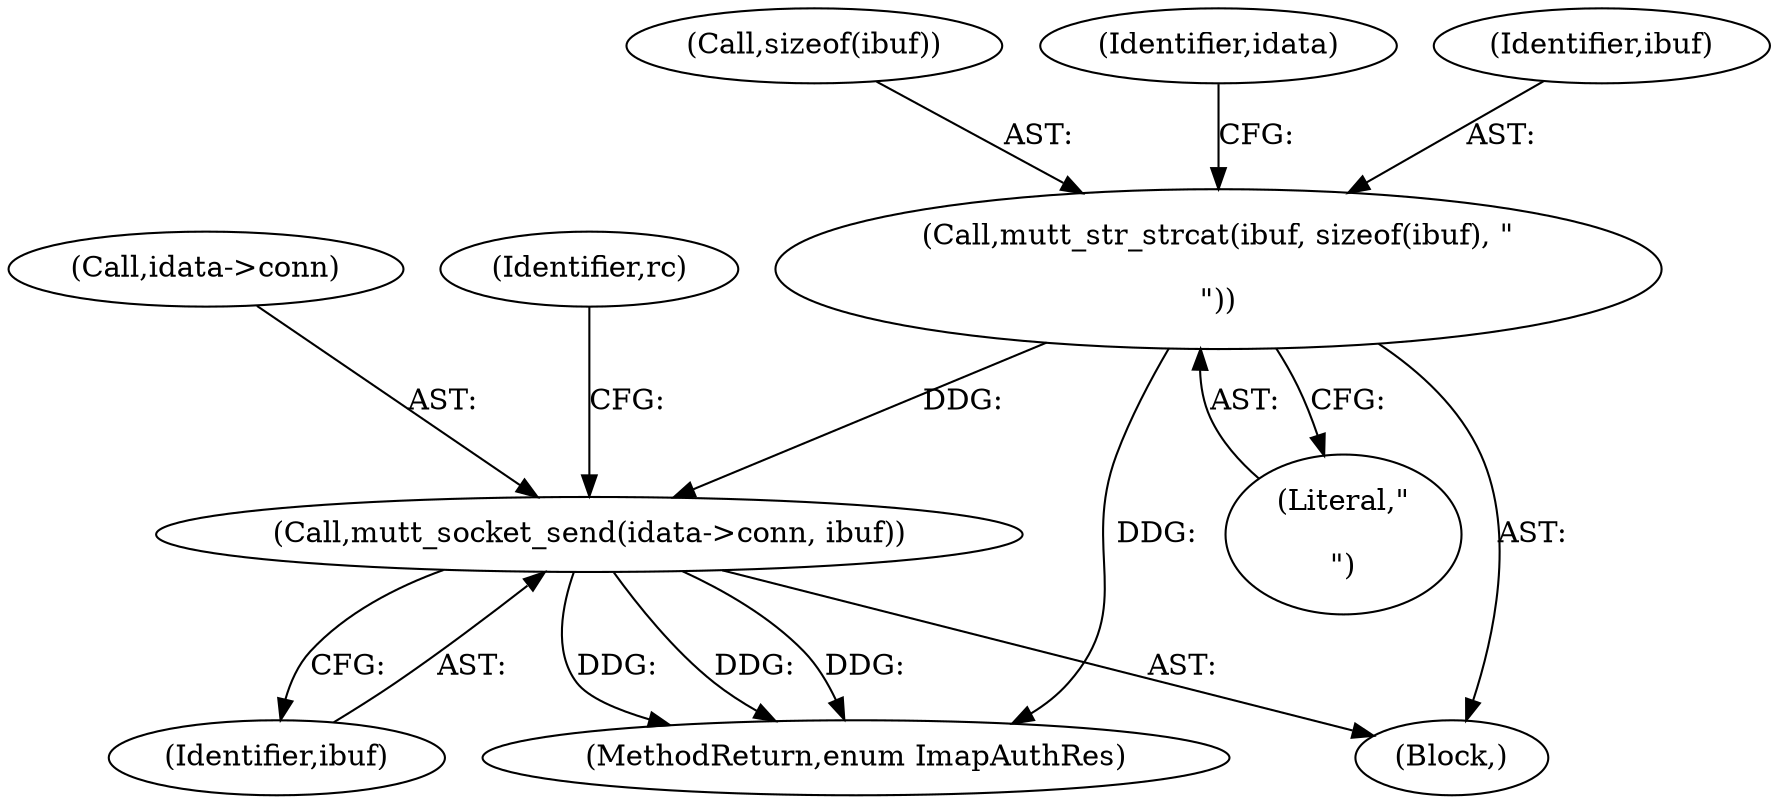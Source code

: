 digraph "0_neomutt_6f163e07ae68654d7ac5268cbb7565f6df79ad85@API" {
"1000247" [label="(Call,mutt_socket_send(idata->conn, ibuf))"];
"1000242" [label="(Call,mutt_str_strcat(ibuf, sizeof(ibuf), \"\r\n\"))"];
"1000247" [label="(Call,mutt_socket_send(idata->conn, ibuf))"];
"1000246" [label="(Literal,\"\r\n\")"];
"1000244" [label="(Call,sizeof(ibuf))"];
"1000249" [label="(Identifier,idata)"];
"1000282" [label="(MethodReturn,enum ImapAuthRes)"];
"1000243" [label="(Identifier,ibuf)"];
"1000254" [label="(Identifier,rc)"];
"1000108" [label="(Block,)"];
"1000242" [label="(Call,mutt_str_strcat(ibuf, sizeof(ibuf), \"\r\n\"))"];
"1000251" [label="(Identifier,ibuf)"];
"1000248" [label="(Call,idata->conn)"];
"1000247" -> "1000108"  [label="AST: "];
"1000247" -> "1000251"  [label="CFG: "];
"1000248" -> "1000247"  [label="AST: "];
"1000251" -> "1000247"  [label="AST: "];
"1000254" -> "1000247"  [label="CFG: "];
"1000247" -> "1000282"  [label="DDG: "];
"1000247" -> "1000282"  [label="DDG: "];
"1000247" -> "1000282"  [label="DDG: "];
"1000242" -> "1000247"  [label="DDG: "];
"1000242" -> "1000108"  [label="AST: "];
"1000242" -> "1000246"  [label="CFG: "];
"1000243" -> "1000242"  [label="AST: "];
"1000244" -> "1000242"  [label="AST: "];
"1000246" -> "1000242"  [label="AST: "];
"1000249" -> "1000242"  [label="CFG: "];
"1000242" -> "1000282"  [label="DDG: "];
}
